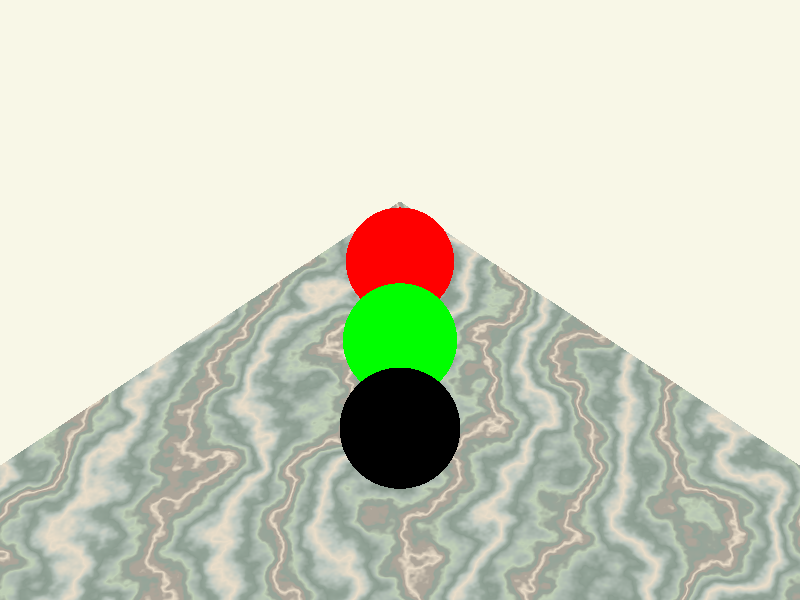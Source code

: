 #include "colors.inc"  
#include "metals.inc"
#include "stones.inc"
#include "woods.inc"

global_settings { ambient_light White } 

plane {
  <0,0,1>, 0           //This represents the plane 0x+0y+z=0
  texture { T_Stone24 }  //The texture comes from the file "metals.inc"
}


sphere {
    <0,0,.5>,.5
    pigment { Red }
    finish {
      ambient 0.9
      diffuse 0.1
      phong 0.9
      phong_size 10
    }
}

sphere {
    <1,0,.5>,.5
    pigment { Green }
    finish {
      ambient 0.5
      diffuse 0.3
      phong .8
      phong_size 100
    }
}

sphere {
    <2,0,.5>,.5
    finish {
      ambient 0.1
      diffuse 0.6
      phong .75
      phong_size 1000
    }
}
 

light_source {
  <0,0,10>              //Change this if you want to put the light at a different point
  color White*2        //Multiplying by 2 doubles the brightness
}

background { color White }
#declare mirror1=plane {        
  <-1,1,0>, 1                   
  texture {T_Silver_1C}
};    

 

//-x-y+0z=0 translated 1 unit in the direction <-1,-1,0>
#declare mirror2=plane {        
  <-1,-1,0>, 1                  
  texture {T_Silver_1C}
};


mirror1
mirror2

camera {
  sky <0,0,1>          //Don't change this
  direction <-1,0,0>   //Don't change this  
  right <-4/3,0,0>     //Don't change this
  location  <10,0,10>  //Camera location
  look_at   <0,0,0>    //Where camera is pointing
  angle 30      //Angle of the view--increase to see more, decrease to see less  
}